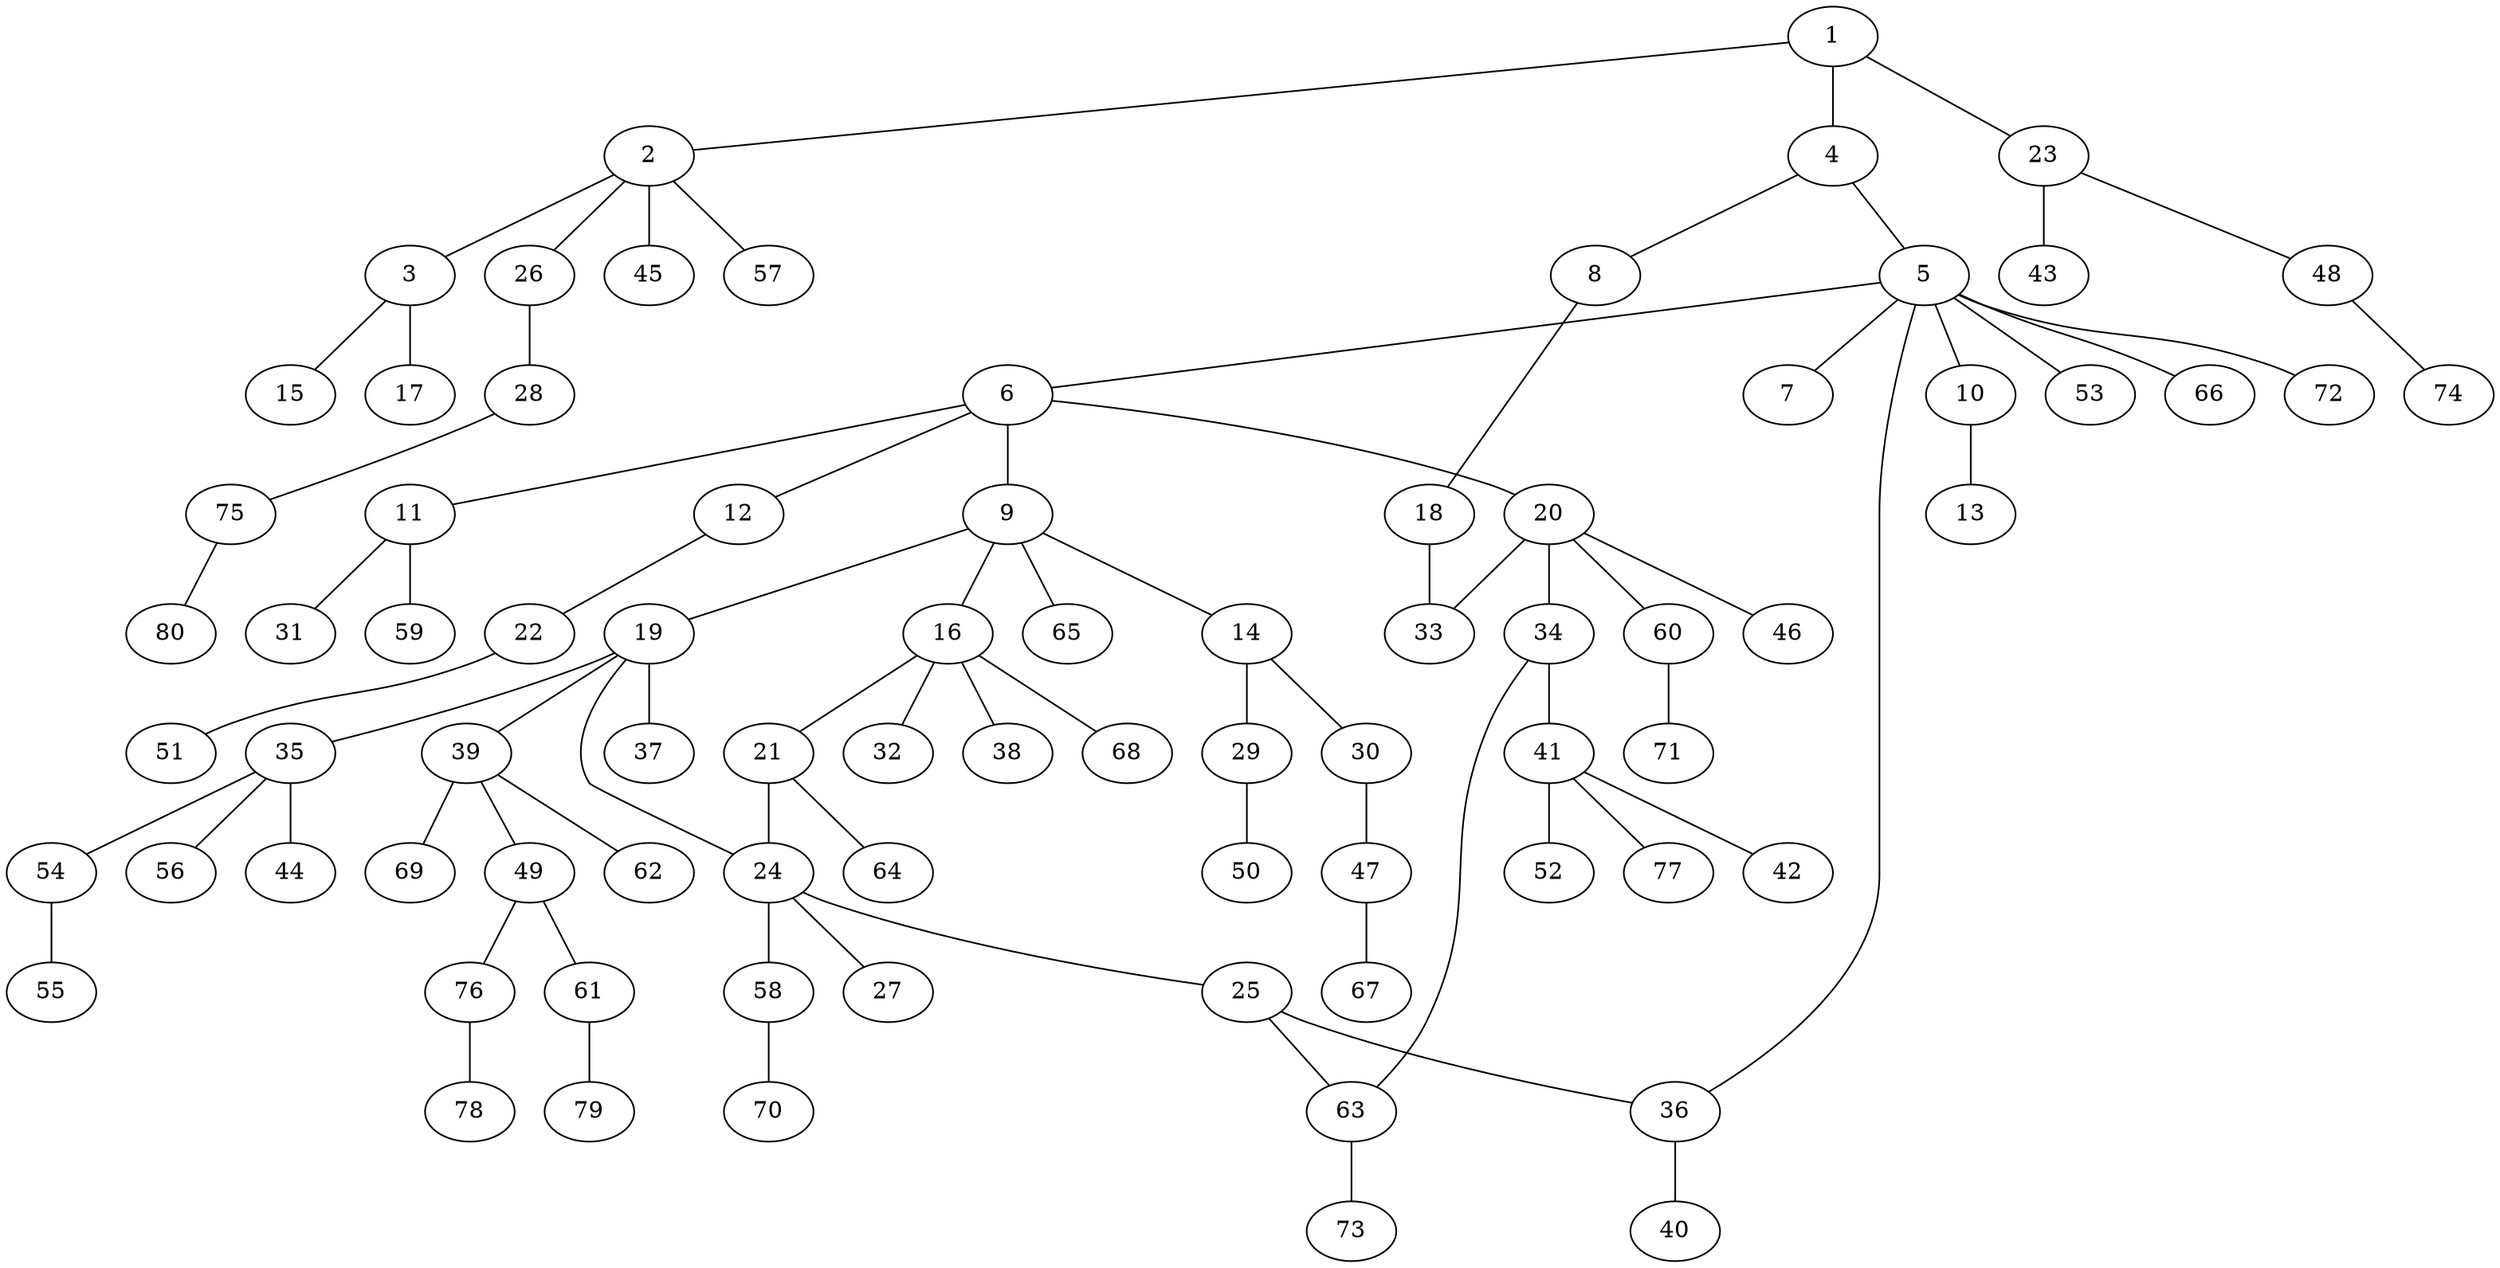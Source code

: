graph graphname {1--2
1--4
1--23
2--3
2--26
2--45
2--57
3--15
3--17
4--5
4--8
5--6
5--7
5--10
5--36
5--53
5--66
5--72
6--9
6--11
6--12
6--20
8--18
9--14
9--16
9--19
9--65
10--13
11--31
11--59
12--22
14--29
14--30
16--21
16--32
16--38
16--68
18--33
19--24
19--35
19--37
19--39
20--33
20--34
20--46
20--60
21--24
21--64
22--51
23--43
23--48
24--25
24--27
24--58
25--36
25--63
26--28
28--75
29--50
30--47
34--41
34--63
35--44
35--54
35--56
36--40
39--49
39--62
39--69
41--42
41--52
41--77
47--67
48--74
49--61
49--76
54--55
58--70
60--71
61--79
63--73
75--80
76--78
}